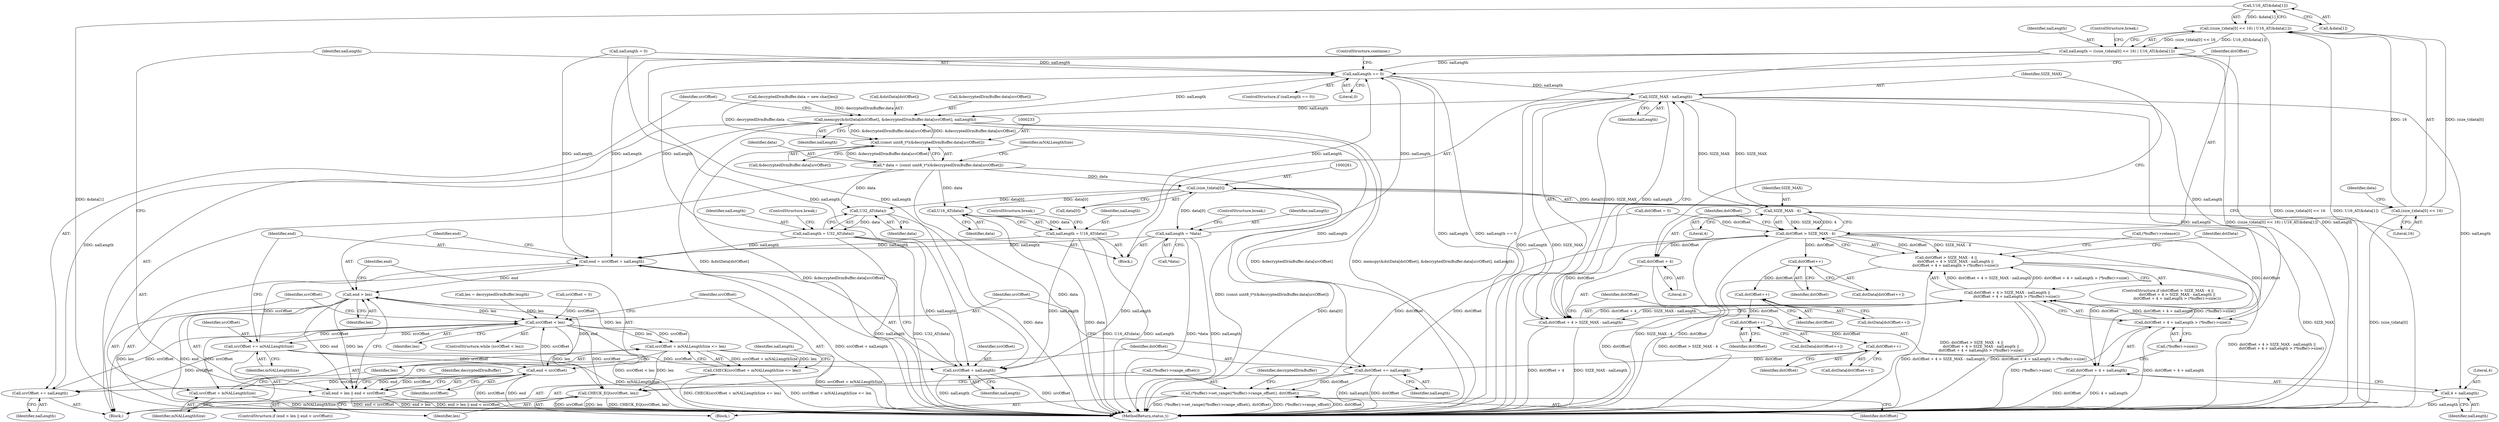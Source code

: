 digraph "0_Android_e248db02fbab2ee9162940bc19f087fd7d96cb9d@array" {
"1000266" [label="(Call,U16_AT(&data[1]))"];
"1000258" [label="(Call,((size_t)data[0] << 16) | U16_AT(&data[1]))"];
"1000256" [label="(Call,nalLength = ((size_t)data[0] << 16) | U16_AT(&data[1]))"];
"1000287" [label="(Call,end = srcOffset + nalLength)"];
"1000294" [label="(Call,end > len)"];
"1000215" [label="(Call,srcOffset < len)"];
"1000220" [label="(Call,srcOffset + mNALLengthSize <= len)"];
"1000219" [label="(Call,CHECK(srcOffset + mNALLengthSize <= len))"];
"1000407" [label="(Call,CHECK_EQ(srcOffset, len))"];
"1000221" [label="(Call,srcOffset + mNALLengthSize)"];
"1000283" [label="(Call,srcOffset += mNALLengthSize)"];
"1000289" [label="(Call,srcOffset + nalLength)"];
"1000297" [label="(Call,end < srcOffset)"];
"1000293" [label="(Call,end > len || end < srcOffset)"];
"1000401" [label="(Call,srcOffset += nalLength)"];
"1000317" [label="(Call,nalLength == 0)"];
"1000334" [label="(Call,SIZE_MAX - nalLength)"];
"1000326" [label="(Call,SIZE_MAX - 4)"];
"1000324" [label="(Call,dstOffset > SIZE_MAX - 4)"];
"1000323" [label="(Call,dstOffset > SIZE_MAX - 4 ||\n                dstOffset + 4 > SIZE_MAX - nalLength ||\n                dstOffset + 4 + nalLength > (*buffer)->size())"];
"1000330" [label="(Call,dstOffset + 4 > SIZE_MAX - nalLength)"];
"1000329" [label="(Call,dstOffset + 4 > SIZE_MAX - nalLength ||\n                dstOffset + 4 + nalLength > (*buffer)->size())"];
"1000331" [label="(Call,dstOffset + 4)"];
"1000337" [label="(Call,dstOffset + 4 + nalLength > (*buffer)->size())"];
"1000338" [label="(Call,dstOffset + 4 + nalLength)"];
"1000368" [label="(Call,dstOffset++)"];
"1000374" [label="(Call,dstOffset++)"];
"1000380" [label="(Call,dstOffset++)"];
"1000386" [label="(Call,dstOffset++)"];
"1000404" [label="(Call,dstOffset += nalLength)"];
"1000410" [label="(Call,(*buffer)->set_range((*buffer)->range_offset(), dstOffset))"];
"1000340" [label="(Call,4 + nalLength)"];
"1000389" [label="(Call,memcpy(&dstData[dstOffset], &decryptedDrmBuffer.data[srcOffset], nalLength))"];
"1000232" [label="(Call,(const uint8_t*)(&decryptedDrmBuffer.data[srcOffset]))"];
"1000230" [label="(Call,* data = (const uint8_t*)(&decryptedDrmBuffer.data[srcOffset]))"];
"1000252" [label="(Call,U16_AT(data))"];
"1000250" [label="(Call,nalLength = U16_AT(data))"];
"1000260" [label="(Call,(size_t)data[0])"];
"1000244" [label="(Call,nalLength = *data)"];
"1000259" [label="(Call,(size_t)data[0] << 16)"];
"1000275" [label="(Call,U32_AT(data))"];
"1000273" [label="(Call,nalLength = U32_AT(data))"];
"1000292" [label="(ControlStructure,if (end > len || end < srcOffset))"];
"1000242" [label="(Block,)"];
"1000326" [label="(Call,SIZE_MAX - 4)"];
"1000220" [label="(Call,srcOffset + mNALLengthSize <= len)"];
"1000258" [label="(Call,((size_t)data[0] << 16) | U16_AT(&data[1]))"];
"1000257" [label="(Identifier,nalLength)"];
"1000273" [label="(Call,nalLength = U32_AT(data))"];
"1000232" [label="(Call,(const uint8_t*)(&decryptedDrmBuffer.data[srcOffset]))"];
"1000386" [label="(Call,dstOffset++)"];
"1000381" [label="(Identifier,dstOffset)"];
"1000380" [label="(Call,dstOffset++)"];
"1000277" [label="(ControlStructure,break;)"];
"1000219" [label="(Call,CHECK(srcOffset + mNALLengthSize <= len))"];
"1000271" [label="(ControlStructure,break;)"];
"1000290" [label="(Identifier,srcOffset)"];
"1000390" [label="(Call,&dstData[dstOffset])"];
"1000404" [label="(Call,dstOffset += nalLength)"];
"1000217" [label="(Identifier,len)"];
"1000402" [label="(Identifier,srcOffset)"];
"1000410" [label="(Call,(*buffer)->set_range((*buffer)->range_offset(), dstOffset))"];
"1000265" [label="(Literal,16)"];
"1000275" [label="(Call,U32_AT(data))"];
"1000241" [label="(Identifier,mNALLengthSize)"];
"1000209" [label="(Call,len = decryptedDrmBuffer.length)"];
"1000234" [label="(Call,&decryptedDrmBuffer.data[srcOffset])"];
"1000328" [label="(Literal,4)"];
"1000227" [label="(Identifier,nalLength)"];
"1000325" [label="(Identifier,dstOffset)"];
"1000287" [label="(Call,end = srcOffset + nalLength)"];
"1000321" [label="(ControlStructure,continue;)"];
"1000319" [label="(Literal,0)"];
"1000401" [label="(Call,srcOffset += nalLength)"];
"1000334" [label="(Call,SIZE_MAX - nalLength)"];
"1000335" [label="(Identifier,SIZE_MAX)"];
"1000367" [label="(Identifier,dstData)"];
"1000297" [label="(Call,end < srcOffset)"];
"1000256" [label="(Call,nalLength = ((size_t)data[0] << 16) | U16_AT(&data[1]))"];
"1000291" [label="(Identifier,nalLength)"];
"1000331" [label="(Call,dstOffset + 4)"];
"1000215" [label="(Call,srcOffset < len)"];
"1000252" [label="(Call,U16_AT(data))"];
"1000206" [label="(Call,dstOffset = 0)"];
"1000248" [label="(ControlStructure,break;)"];
"1000323" [label="(Call,dstOffset > SIZE_MAX - 4 ||\n                dstOffset + 4 > SIZE_MAX - nalLength ||\n                dstOffset + 4 + nalLength > (*buffer)->size())"];
"1000443" [label="(MethodReturn,status_t)"];
"1000251" [label="(Identifier,nalLength)"];
"1000340" [label="(Call,4 + nalLength)"];
"1000406" [label="(Identifier,nalLength)"];
"1000136" [label="(Call,decryptedDrmBuffer.data = new char[len])"];
"1000216" [label="(Identifier,srcOffset)"];
"1000245" [label="(Identifier,nalLength)"];
"1000375" [label="(Identifier,dstOffset)"];
"1000341" [label="(Literal,4)"];
"1000407" [label="(Call,CHECK_EQ(srcOffset, len))"];
"1000244" [label="(Call,nalLength = *data)"];
"1000400" [label="(Identifier,nalLength)"];
"1000226" [label="(Call,nalLength = 0)"];
"1000288" [label="(Identifier,end)"];
"1000343" [label="(Call,(*buffer)->size())"];
"1000260" [label="(Call,(size_t)data[0])"];
"1000231" [label="(Identifier,data)"];
"1000405" [label="(Identifier,dstOffset)"];
"1000378" [label="(Call,dstData[dstOffset++])"];
"1000318" [label="(Identifier,nalLength)"];
"1000296" [label="(Identifier,len)"];
"1000285" [label="(Identifier,mNALLengthSize)"];
"1000387" [label="(Identifier,dstOffset)"];
"1000250" [label="(Call,nalLength = U16_AT(data))"];
"1000224" [label="(Identifier,len)"];
"1000330" [label="(Call,dstOffset + 4 > SIZE_MAX - nalLength)"];
"1000345" [label="(Call,(*buffer)->release())"];
"1000294" [label="(Call,end > len)"];
"1000372" [label="(Call,dstData[dstOffset++])"];
"1000222" [label="(Identifier,srcOffset)"];
"1000303" [label="(Identifier,decryptedDrmBuffer)"];
"1000337" [label="(Call,dstOffset + 4 + nalLength > (*buffer)->size())"];
"1000289" [label="(Call,srcOffset + nalLength)"];
"1000409" [label="(Identifier,len)"];
"1000299" [label="(Identifier,srcOffset)"];
"1000230" [label="(Call,* data = (const uint8_t*)(&decryptedDrmBuffer.data[srcOffset]))"];
"1000269" [label="(Identifier,data)"];
"1000329" [label="(Call,dstOffset + 4 > SIZE_MAX - nalLength ||\n                dstOffset + 4 + nalLength > (*buffer)->size())"];
"1000253" [label="(Identifier,data)"];
"1000338" [label="(Call,dstOffset + 4 + nalLength)"];
"1000283" [label="(Call,srcOffset += mNALLengthSize)"];
"1000368" [label="(Call,dstOffset++)"];
"1000408" [label="(Identifier,srcOffset)"];
"1000274" [label="(Identifier,nalLength)"];
"1000276" [label="(Identifier,data)"];
"1000317" [label="(Call,nalLength == 0)"];
"1000336" [label="(Identifier,nalLength)"];
"1000394" [label="(Call,&decryptedDrmBuffer.data[srcOffset])"];
"1000259" [label="(Call,(size_t)data[0] << 16)"];
"1000262" [label="(Call,data[0])"];
"1000403" [label="(Identifier,nalLength)"];
"1000389" [label="(Call,memcpy(&dstData[dstOffset], &decryptedDrmBuffer.data[srcOffset], nalLength))"];
"1000384" [label="(Call,dstData[dstOffset++])"];
"1000342" [label="(Identifier,nalLength)"];
"1000324" [label="(Call,dstOffset > SIZE_MAX - 4)"];
"1000369" [label="(Identifier,dstOffset)"];
"1000254" [label="(ControlStructure,break;)"];
"1000327" [label="(Identifier,SIZE_MAX)"];
"1000374" [label="(Call,dstOffset++)"];
"1000316" [label="(ControlStructure,if (nalLength == 0))"];
"1000221" [label="(Call,srcOffset + mNALLengthSize)"];
"1000267" [label="(Call,&data[1])"];
"1000246" [label="(Call,*data)"];
"1000411" [label="(Call,(*buffer)->range_offset())"];
"1000223" [label="(Identifier,mNALLengthSize)"];
"1000194" [label="(Block,)"];
"1000332" [label="(Identifier,dstOffset)"];
"1000284" [label="(Identifier,srcOffset)"];
"1000295" [label="(Identifier,end)"];
"1000214" [label="(ControlStructure,while (srcOffset < len))"];
"1000298" [label="(Identifier,end)"];
"1000266" [label="(Call,U16_AT(&data[1]))"];
"1000293" [label="(Call,end > len || end < srcOffset)"];
"1000322" [label="(ControlStructure,if (dstOffset > SIZE_MAX - 4 ||\n                dstOffset + 4 > SIZE_MAX - nalLength ||\n                dstOffset + 4 + nalLength > (*buffer)->size()))"];
"1000202" [label="(Call,srcOffset = 0)"];
"1000430" [label="(Identifier,decryptedDrmBuffer)"];
"1000412" [label="(Identifier,dstOffset)"];
"1000218" [label="(Block,)"];
"1000333" [label="(Literal,4)"];
"1000339" [label="(Identifier,dstOffset)"];
"1000366" [label="(Call,dstData[dstOffset++])"];
"1000266" -> "1000258"  [label="AST: "];
"1000266" -> "1000267"  [label="CFG: "];
"1000267" -> "1000266"  [label="AST: "];
"1000258" -> "1000266"  [label="CFG: "];
"1000266" -> "1000443"  [label="DDG: &data[1]"];
"1000266" -> "1000258"  [label="DDG: &data[1]"];
"1000258" -> "1000256"  [label="AST: "];
"1000259" -> "1000258"  [label="AST: "];
"1000256" -> "1000258"  [label="CFG: "];
"1000258" -> "1000443"  [label="DDG: (size_t)data[0] << 16"];
"1000258" -> "1000443"  [label="DDG: U16_AT(&data[1])"];
"1000258" -> "1000256"  [label="DDG: (size_t)data[0] << 16"];
"1000258" -> "1000256"  [label="DDG: U16_AT(&data[1])"];
"1000259" -> "1000258"  [label="DDG: (size_t)data[0]"];
"1000259" -> "1000258"  [label="DDG: 16"];
"1000256" -> "1000242"  [label="AST: "];
"1000257" -> "1000256"  [label="AST: "];
"1000271" -> "1000256"  [label="CFG: "];
"1000256" -> "1000443"  [label="DDG: ((size_t)data[0] << 16) | U16_AT(&data[1])"];
"1000256" -> "1000443"  [label="DDG: nalLength"];
"1000256" -> "1000287"  [label="DDG: nalLength"];
"1000256" -> "1000289"  [label="DDG: nalLength"];
"1000256" -> "1000317"  [label="DDG: nalLength"];
"1000287" -> "1000218"  [label="AST: "];
"1000287" -> "1000289"  [label="CFG: "];
"1000288" -> "1000287"  [label="AST: "];
"1000289" -> "1000287"  [label="AST: "];
"1000295" -> "1000287"  [label="CFG: "];
"1000287" -> "1000443"  [label="DDG: srcOffset + nalLength"];
"1000283" -> "1000287"  [label="DDG: srcOffset"];
"1000273" -> "1000287"  [label="DDG: nalLength"];
"1000244" -> "1000287"  [label="DDG: nalLength"];
"1000250" -> "1000287"  [label="DDG: nalLength"];
"1000226" -> "1000287"  [label="DDG: nalLength"];
"1000287" -> "1000294"  [label="DDG: end"];
"1000294" -> "1000293"  [label="AST: "];
"1000294" -> "1000296"  [label="CFG: "];
"1000295" -> "1000294"  [label="AST: "];
"1000296" -> "1000294"  [label="AST: "];
"1000298" -> "1000294"  [label="CFG: "];
"1000293" -> "1000294"  [label="CFG: "];
"1000294" -> "1000443"  [label="DDG: len"];
"1000294" -> "1000443"  [label="DDG: end"];
"1000294" -> "1000215"  [label="DDG: len"];
"1000294" -> "1000293"  [label="DDG: end"];
"1000294" -> "1000293"  [label="DDG: len"];
"1000220" -> "1000294"  [label="DDG: len"];
"1000294" -> "1000297"  [label="DDG: end"];
"1000215" -> "1000214"  [label="AST: "];
"1000215" -> "1000217"  [label="CFG: "];
"1000216" -> "1000215"  [label="AST: "];
"1000217" -> "1000215"  [label="AST: "];
"1000222" -> "1000215"  [label="CFG: "];
"1000408" -> "1000215"  [label="CFG: "];
"1000215" -> "1000443"  [label="DDG: srcOffset < len"];
"1000297" -> "1000215"  [label="DDG: srcOffset"];
"1000401" -> "1000215"  [label="DDG: srcOffset"];
"1000202" -> "1000215"  [label="DDG: srcOffset"];
"1000283" -> "1000215"  [label="DDG: srcOffset"];
"1000209" -> "1000215"  [label="DDG: len"];
"1000215" -> "1000220"  [label="DDG: srcOffset"];
"1000215" -> "1000220"  [label="DDG: len"];
"1000215" -> "1000221"  [label="DDG: srcOffset"];
"1000215" -> "1000283"  [label="DDG: srcOffset"];
"1000215" -> "1000407"  [label="DDG: srcOffset"];
"1000215" -> "1000407"  [label="DDG: len"];
"1000220" -> "1000219"  [label="AST: "];
"1000220" -> "1000224"  [label="CFG: "];
"1000221" -> "1000220"  [label="AST: "];
"1000224" -> "1000220"  [label="AST: "];
"1000219" -> "1000220"  [label="CFG: "];
"1000220" -> "1000443"  [label="DDG: srcOffset + mNALLengthSize"];
"1000220" -> "1000219"  [label="DDG: srcOffset + mNALLengthSize"];
"1000220" -> "1000219"  [label="DDG: len"];
"1000220" -> "1000407"  [label="DDG: len"];
"1000219" -> "1000218"  [label="AST: "];
"1000227" -> "1000219"  [label="CFG: "];
"1000219" -> "1000443"  [label="DDG: CHECK(srcOffset + mNALLengthSize <= len)"];
"1000219" -> "1000443"  [label="DDG: srcOffset + mNALLengthSize <= len"];
"1000407" -> "1000194"  [label="AST: "];
"1000407" -> "1000409"  [label="CFG: "];
"1000408" -> "1000407"  [label="AST: "];
"1000409" -> "1000407"  [label="AST: "];
"1000411" -> "1000407"  [label="CFG: "];
"1000407" -> "1000443"  [label="DDG: len"];
"1000407" -> "1000443"  [label="DDG: CHECK_EQ(srcOffset, len)"];
"1000407" -> "1000443"  [label="DDG: srcOffset"];
"1000221" -> "1000223"  [label="CFG: "];
"1000222" -> "1000221"  [label="AST: "];
"1000223" -> "1000221"  [label="AST: "];
"1000224" -> "1000221"  [label="CFG: "];
"1000221" -> "1000443"  [label="DDG: mNALLengthSize"];
"1000283" -> "1000218"  [label="AST: "];
"1000283" -> "1000285"  [label="CFG: "];
"1000284" -> "1000283"  [label="AST: "];
"1000285" -> "1000283"  [label="AST: "];
"1000288" -> "1000283"  [label="CFG: "];
"1000283" -> "1000443"  [label="DDG: mNALLengthSize"];
"1000283" -> "1000289"  [label="DDG: srcOffset"];
"1000283" -> "1000297"  [label="DDG: srcOffset"];
"1000283" -> "1000401"  [label="DDG: srcOffset"];
"1000289" -> "1000291"  [label="CFG: "];
"1000290" -> "1000289"  [label="AST: "];
"1000291" -> "1000289"  [label="AST: "];
"1000289" -> "1000443"  [label="DDG: nalLength"];
"1000289" -> "1000443"  [label="DDG: srcOffset"];
"1000273" -> "1000289"  [label="DDG: nalLength"];
"1000244" -> "1000289"  [label="DDG: nalLength"];
"1000250" -> "1000289"  [label="DDG: nalLength"];
"1000226" -> "1000289"  [label="DDG: nalLength"];
"1000297" -> "1000293"  [label="AST: "];
"1000297" -> "1000299"  [label="CFG: "];
"1000298" -> "1000297"  [label="AST: "];
"1000299" -> "1000297"  [label="AST: "];
"1000293" -> "1000297"  [label="CFG: "];
"1000297" -> "1000443"  [label="DDG: end"];
"1000297" -> "1000443"  [label="DDG: srcOffset"];
"1000297" -> "1000293"  [label="DDG: end"];
"1000297" -> "1000293"  [label="DDG: srcOffset"];
"1000297" -> "1000401"  [label="DDG: srcOffset"];
"1000293" -> "1000292"  [label="AST: "];
"1000303" -> "1000293"  [label="CFG: "];
"1000318" -> "1000293"  [label="CFG: "];
"1000293" -> "1000443"  [label="DDG: end > len"];
"1000293" -> "1000443"  [label="DDG: end > len || end < srcOffset"];
"1000293" -> "1000443"  [label="DDG: end < srcOffset"];
"1000401" -> "1000218"  [label="AST: "];
"1000401" -> "1000403"  [label="CFG: "];
"1000402" -> "1000401"  [label="AST: "];
"1000403" -> "1000401"  [label="AST: "];
"1000405" -> "1000401"  [label="CFG: "];
"1000389" -> "1000401"  [label="DDG: nalLength"];
"1000317" -> "1000316"  [label="AST: "];
"1000317" -> "1000319"  [label="CFG: "];
"1000318" -> "1000317"  [label="AST: "];
"1000319" -> "1000317"  [label="AST: "];
"1000321" -> "1000317"  [label="CFG: "];
"1000325" -> "1000317"  [label="CFG: "];
"1000317" -> "1000443"  [label="DDG: nalLength"];
"1000317" -> "1000443"  [label="DDG: nalLength == 0"];
"1000273" -> "1000317"  [label="DDG: nalLength"];
"1000244" -> "1000317"  [label="DDG: nalLength"];
"1000250" -> "1000317"  [label="DDG: nalLength"];
"1000226" -> "1000317"  [label="DDG: nalLength"];
"1000317" -> "1000334"  [label="DDG: nalLength"];
"1000317" -> "1000389"  [label="DDG: nalLength"];
"1000334" -> "1000330"  [label="AST: "];
"1000334" -> "1000336"  [label="CFG: "];
"1000335" -> "1000334"  [label="AST: "];
"1000336" -> "1000334"  [label="AST: "];
"1000330" -> "1000334"  [label="CFG: "];
"1000334" -> "1000443"  [label="DDG: nalLength"];
"1000334" -> "1000443"  [label="DDG: SIZE_MAX"];
"1000334" -> "1000326"  [label="DDG: SIZE_MAX"];
"1000334" -> "1000330"  [label="DDG: SIZE_MAX"];
"1000334" -> "1000330"  [label="DDG: nalLength"];
"1000326" -> "1000334"  [label="DDG: SIZE_MAX"];
"1000334" -> "1000337"  [label="DDG: nalLength"];
"1000334" -> "1000338"  [label="DDG: nalLength"];
"1000334" -> "1000340"  [label="DDG: nalLength"];
"1000334" -> "1000389"  [label="DDG: nalLength"];
"1000326" -> "1000324"  [label="AST: "];
"1000326" -> "1000328"  [label="CFG: "];
"1000327" -> "1000326"  [label="AST: "];
"1000328" -> "1000326"  [label="AST: "];
"1000324" -> "1000326"  [label="CFG: "];
"1000326" -> "1000443"  [label="DDG: SIZE_MAX"];
"1000326" -> "1000324"  [label="DDG: SIZE_MAX"];
"1000326" -> "1000324"  [label="DDG: 4"];
"1000324" -> "1000323"  [label="AST: "];
"1000325" -> "1000324"  [label="AST: "];
"1000332" -> "1000324"  [label="CFG: "];
"1000323" -> "1000324"  [label="CFG: "];
"1000324" -> "1000443"  [label="DDG: SIZE_MAX - 4"];
"1000324" -> "1000443"  [label="DDG: dstOffset"];
"1000324" -> "1000323"  [label="DDG: dstOffset"];
"1000324" -> "1000323"  [label="DDG: SIZE_MAX - 4"];
"1000404" -> "1000324"  [label="DDG: dstOffset"];
"1000206" -> "1000324"  [label="DDG: dstOffset"];
"1000324" -> "1000330"  [label="DDG: dstOffset"];
"1000324" -> "1000331"  [label="DDG: dstOffset"];
"1000324" -> "1000337"  [label="DDG: dstOffset"];
"1000324" -> "1000338"  [label="DDG: dstOffset"];
"1000324" -> "1000368"  [label="DDG: dstOffset"];
"1000323" -> "1000322"  [label="AST: "];
"1000323" -> "1000329"  [label="CFG: "];
"1000329" -> "1000323"  [label="AST: "];
"1000345" -> "1000323"  [label="CFG: "];
"1000367" -> "1000323"  [label="CFG: "];
"1000323" -> "1000443"  [label="DDG: dstOffset + 4 > SIZE_MAX - nalLength ||\n                dstOffset + 4 + nalLength > (*buffer)->size()"];
"1000323" -> "1000443"  [label="DDG: dstOffset > SIZE_MAX - 4"];
"1000323" -> "1000443"  [label="DDG: dstOffset > SIZE_MAX - 4 ||\n                dstOffset + 4 > SIZE_MAX - nalLength ||\n                dstOffset + 4 + nalLength > (*buffer)->size()"];
"1000329" -> "1000323"  [label="DDG: dstOffset + 4 > SIZE_MAX - nalLength"];
"1000329" -> "1000323"  [label="DDG: dstOffset + 4 + nalLength > (*buffer)->size()"];
"1000330" -> "1000329"  [label="AST: "];
"1000331" -> "1000330"  [label="AST: "];
"1000339" -> "1000330"  [label="CFG: "];
"1000329" -> "1000330"  [label="CFG: "];
"1000330" -> "1000443"  [label="DDG: SIZE_MAX - nalLength"];
"1000330" -> "1000443"  [label="DDG: dstOffset + 4"];
"1000330" -> "1000329"  [label="DDG: dstOffset + 4"];
"1000330" -> "1000329"  [label="DDG: SIZE_MAX - nalLength"];
"1000329" -> "1000337"  [label="CFG: "];
"1000337" -> "1000329"  [label="AST: "];
"1000329" -> "1000443"  [label="DDG: dstOffset + 4 > SIZE_MAX - nalLength"];
"1000329" -> "1000443"  [label="DDG: dstOffset + 4 + nalLength > (*buffer)->size()"];
"1000337" -> "1000329"  [label="DDG: dstOffset + 4 + nalLength"];
"1000337" -> "1000329"  [label="DDG: (*buffer)->size()"];
"1000331" -> "1000333"  [label="CFG: "];
"1000332" -> "1000331"  [label="AST: "];
"1000333" -> "1000331"  [label="AST: "];
"1000335" -> "1000331"  [label="CFG: "];
"1000331" -> "1000443"  [label="DDG: dstOffset"];
"1000337" -> "1000343"  [label="CFG: "];
"1000338" -> "1000337"  [label="AST: "];
"1000343" -> "1000337"  [label="AST: "];
"1000337" -> "1000443"  [label="DDG: (*buffer)->size()"];
"1000337" -> "1000443"  [label="DDG: dstOffset + 4 + nalLength"];
"1000338" -> "1000340"  [label="CFG: "];
"1000339" -> "1000338"  [label="AST: "];
"1000340" -> "1000338"  [label="AST: "];
"1000343" -> "1000338"  [label="CFG: "];
"1000338" -> "1000443"  [label="DDG: dstOffset"];
"1000338" -> "1000443"  [label="DDG: 4 + nalLength"];
"1000368" -> "1000366"  [label="AST: "];
"1000368" -> "1000369"  [label="CFG: "];
"1000369" -> "1000368"  [label="AST: "];
"1000366" -> "1000368"  [label="CFG: "];
"1000368" -> "1000374"  [label="DDG: dstOffset"];
"1000374" -> "1000372"  [label="AST: "];
"1000374" -> "1000375"  [label="CFG: "];
"1000375" -> "1000374"  [label="AST: "];
"1000372" -> "1000374"  [label="CFG: "];
"1000374" -> "1000380"  [label="DDG: dstOffset"];
"1000380" -> "1000378"  [label="AST: "];
"1000380" -> "1000381"  [label="CFG: "];
"1000381" -> "1000380"  [label="AST: "];
"1000378" -> "1000380"  [label="CFG: "];
"1000380" -> "1000386"  [label="DDG: dstOffset"];
"1000386" -> "1000384"  [label="AST: "];
"1000386" -> "1000387"  [label="CFG: "];
"1000387" -> "1000386"  [label="AST: "];
"1000384" -> "1000386"  [label="CFG: "];
"1000386" -> "1000404"  [label="DDG: dstOffset"];
"1000404" -> "1000218"  [label="AST: "];
"1000404" -> "1000406"  [label="CFG: "];
"1000405" -> "1000404"  [label="AST: "];
"1000406" -> "1000404"  [label="AST: "];
"1000216" -> "1000404"  [label="CFG: "];
"1000404" -> "1000443"  [label="DDG: dstOffset"];
"1000404" -> "1000443"  [label="DDG: nalLength"];
"1000389" -> "1000404"  [label="DDG: nalLength"];
"1000404" -> "1000410"  [label="DDG: dstOffset"];
"1000410" -> "1000194"  [label="AST: "];
"1000410" -> "1000412"  [label="CFG: "];
"1000411" -> "1000410"  [label="AST: "];
"1000412" -> "1000410"  [label="AST: "];
"1000430" -> "1000410"  [label="CFG: "];
"1000410" -> "1000443"  [label="DDG: (*buffer)->range_offset()"];
"1000410" -> "1000443"  [label="DDG: dstOffset"];
"1000410" -> "1000443"  [label="DDG: (*buffer)->set_range((*buffer)->range_offset(), dstOffset)"];
"1000206" -> "1000410"  [label="DDG: dstOffset"];
"1000340" -> "1000342"  [label="CFG: "];
"1000341" -> "1000340"  [label="AST: "];
"1000342" -> "1000340"  [label="AST: "];
"1000340" -> "1000443"  [label="DDG: nalLength"];
"1000389" -> "1000218"  [label="AST: "];
"1000389" -> "1000400"  [label="CFG: "];
"1000390" -> "1000389"  [label="AST: "];
"1000394" -> "1000389"  [label="AST: "];
"1000400" -> "1000389"  [label="AST: "];
"1000402" -> "1000389"  [label="CFG: "];
"1000389" -> "1000443"  [label="DDG: &decryptedDrmBuffer.data[srcOffset]"];
"1000389" -> "1000443"  [label="DDG: memcpy(&dstData[dstOffset], &decryptedDrmBuffer.data[srcOffset], nalLength)"];
"1000389" -> "1000443"  [label="DDG: &dstData[dstOffset]"];
"1000389" -> "1000232"  [label="DDG: &decryptedDrmBuffer.data[srcOffset]"];
"1000232" -> "1000389"  [label="DDG: &decryptedDrmBuffer.data[srcOffset]"];
"1000136" -> "1000389"  [label="DDG: decryptedDrmBuffer.data"];
"1000232" -> "1000230"  [label="AST: "];
"1000232" -> "1000234"  [label="CFG: "];
"1000233" -> "1000232"  [label="AST: "];
"1000234" -> "1000232"  [label="AST: "];
"1000230" -> "1000232"  [label="CFG: "];
"1000232" -> "1000443"  [label="DDG: &decryptedDrmBuffer.data[srcOffset]"];
"1000232" -> "1000230"  [label="DDG: &decryptedDrmBuffer.data[srcOffset]"];
"1000136" -> "1000232"  [label="DDG: decryptedDrmBuffer.data"];
"1000230" -> "1000218"  [label="AST: "];
"1000231" -> "1000230"  [label="AST: "];
"1000241" -> "1000230"  [label="CFG: "];
"1000230" -> "1000443"  [label="DDG: data"];
"1000230" -> "1000443"  [label="DDG: (const uint8_t*)(&decryptedDrmBuffer.data[srcOffset])"];
"1000230" -> "1000252"  [label="DDG: data"];
"1000230" -> "1000260"  [label="DDG: data"];
"1000230" -> "1000275"  [label="DDG: data"];
"1000252" -> "1000250"  [label="AST: "];
"1000252" -> "1000253"  [label="CFG: "];
"1000253" -> "1000252"  [label="AST: "];
"1000250" -> "1000252"  [label="CFG: "];
"1000252" -> "1000443"  [label="DDG: data"];
"1000252" -> "1000250"  [label="DDG: data"];
"1000260" -> "1000252"  [label="DDG: data[0]"];
"1000250" -> "1000242"  [label="AST: "];
"1000251" -> "1000250"  [label="AST: "];
"1000254" -> "1000250"  [label="CFG: "];
"1000250" -> "1000443"  [label="DDG: nalLength"];
"1000250" -> "1000443"  [label="DDG: U16_AT(data)"];
"1000260" -> "1000259"  [label="AST: "];
"1000260" -> "1000262"  [label="CFG: "];
"1000261" -> "1000260"  [label="AST: "];
"1000262" -> "1000260"  [label="AST: "];
"1000265" -> "1000260"  [label="CFG: "];
"1000260" -> "1000443"  [label="DDG: data[0]"];
"1000260" -> "1000244"  [label="DDG: data[0]"];
"1000260" -> "1000259"  [label="DDG: data[0]"];
"1000260" -> "1000275"  [label="DDG: data[0]"];
"1000244" -> "1000242"  [label="AST: "];
"1000244" -> "1000246"  [label="CFG: "];
"1000245" -> "1000244"  [label="AST: "];
"1000246" -> "1000244"  [label="AST: "];
"1000248" -> "1000244"  [label="CFG: "];
"1000244" -> "1000443"  [label="DDG: nalLength"];
"1000244" -> "1000443"  [label="DDG: *data"];
"1000259" -> "1000265"  [label="CFG: "];
"1000265" -> "1000259"  [label="AST: "];
"1000269" -> "1000259"  [label="CFG: "];
"1000259" -> "1000443"  [label="DDG: (size_t)data[0]"];
"1000275" -> "1000273"  [label="AST: "];
"1000275" -> "1000276"  [label="CFG: "];
"1000276" -> "1000275"  [label="AST: "];
"1000273" -> "1000275"  [label="CFG: "];
"1000275" -> "1000443"  [label="DDG: data"];
"1000275" -> "1000273"  [label="DDG: data"];
"1000273" -> "1000242"  [label="AST: "];
"1000274" -> "1000273"  [label="AST: "];
"1000277" -> "1000273"  [label="CFG: "];
"1000273" -> "1000443"  [label="DDG: U32_AT(data)"];
"1000273" -> "1000443"  [label="DDG: nalLength"];
}

